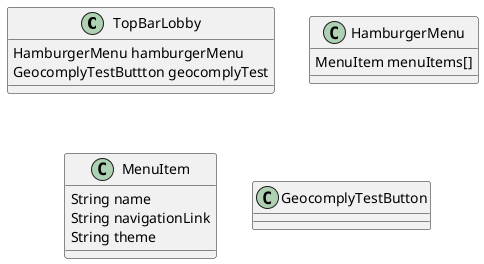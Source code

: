 @startuml
class TopBarLobby {
  HamburgerMenu hamburgerMenu
  GeocomplyTestButtton geocomplyTest
}
class HamburgerMenu {
  MenuItem menuItems[]
}
class MenuItem {
  String name
  String navigationLink
  String theme
}

class GeocomplyTestButton {
}

@enduml
